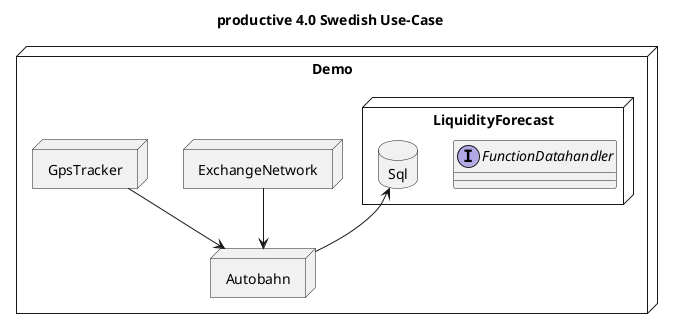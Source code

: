 @startuml
title productive 4.0 Swedish Use-Case
node Demo {
    node ExchangeNetwork {

    }

    node GpsTracker {

    }

    node LiquidityForecast {
        database Sql {

        }

        interface FunctionDatahandler {

        }
    }

    node Autobahn {

    }
}

GpsTracker --> Autobahn
ExchangeNetwork --> Autobahn
Sql <-- Autobahn


@enduml

